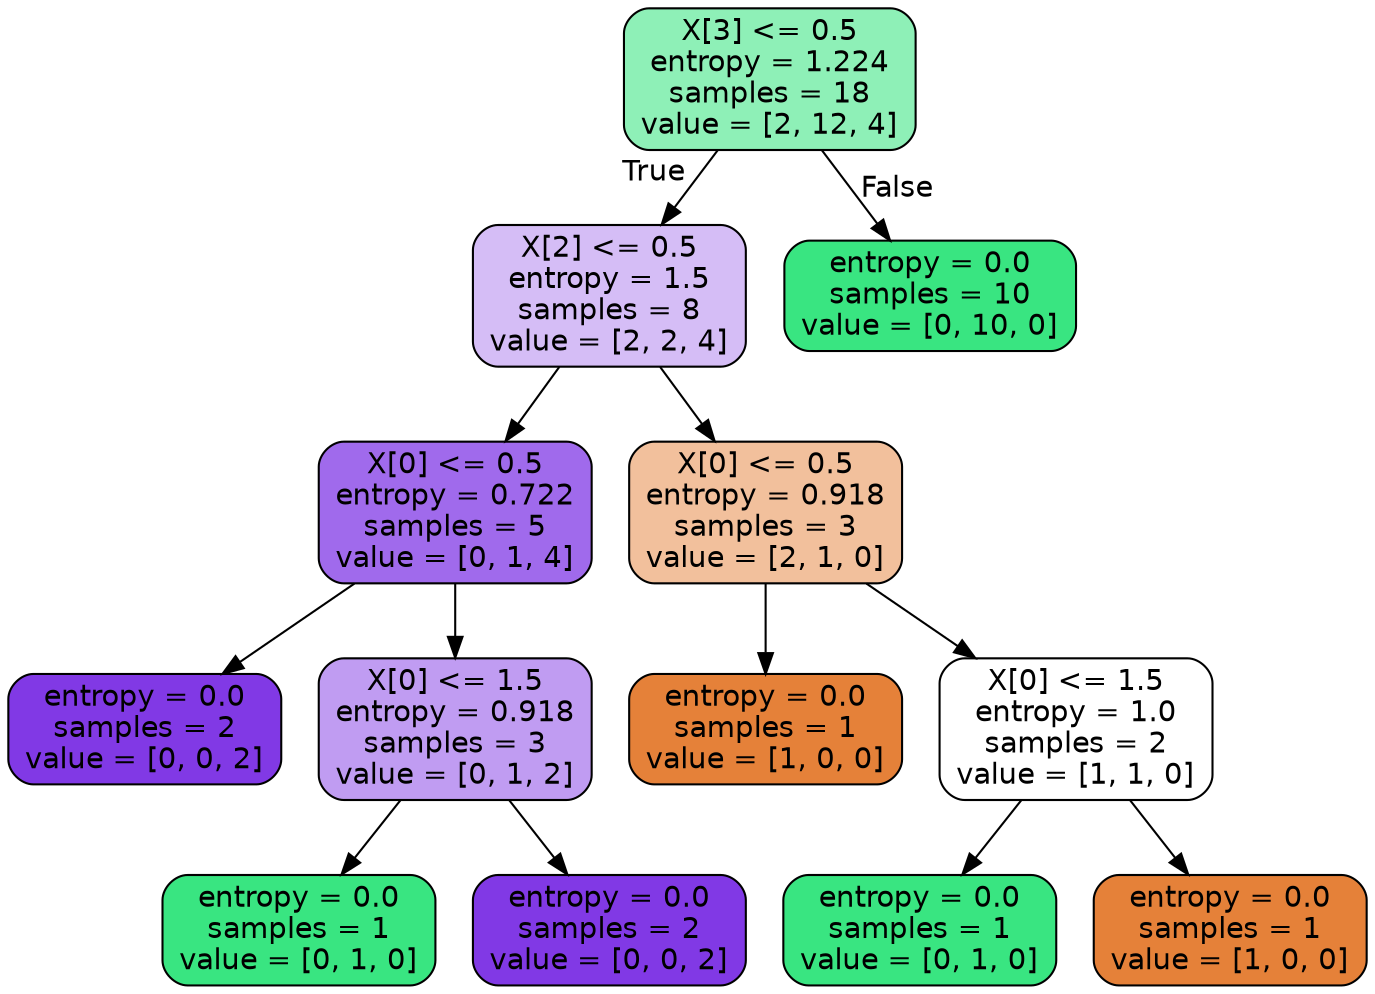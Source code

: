 digraph Tree {
node [shape=box, style="filled, rounded", color="black", fontname="helvetica"] ;
edge [fontname="helvetica"] ;
0 [label="X[3] <= 0.5\nentropy = 1.224\nsamples = 18\nvalue = [2, 12, 4]", fillcolor="#8ef0b7"] ;
1 [label="X[2] <= 0.5\nentropy = 1.5\nsamples = 8\nvalue = [2, 2, 4]", fillcolor="#d5bdf6"] ;
0 -> 1 [labeldistance=2.5, labelangle=45, headlabel="True"] ;
2 [label="X[0] <= 0.5\nentropy = 0.722\nsamples = 5\nvalue = [0, 1, 4]", fillcolor="#a06aec"] ;
1 -> 2 ;
3 [label="entropy = 0.0\nsamples = 2\nvalue = [0, 0, 2]", fillcolor="#8139e5"] ;
2 -> 3 ;
4 [label="X[0] <= 1.5\nentropy = 0.918\nsamples = 3\nvalue = [0, 1, 2]", fillcolor="#c09cf2"] ;
2 -> 4 ;
5 [label="entropy = 0.0\nsamples = 1\nvalue = [0, 1, 0]", fillcolor="#39e581"] ;
4 -> 5 ;
6 [label="entropy = 0.0\nsamples = 2\nvalue = [0, 0, 2]", fillcolor="#8139e5"] ;
4 -> 6 ;
7 [label="X[0] <= 0.5\nentropy = 0.918\nsamples = 3\nvalue = [2, 1, 0]", fillcolor="#f2c09c"] ;
1 -> 7 ;
8 [label="entropy = 0.0\nsamples = 1\nvalue = [1, 0, 0]", fillcolor="#e58139"] ;
7 -> 8 ;
9 [label="X[0] <= 1.5\nentropy = 1.0\nsamples = 2\nvalue = [1, 1, 0]", fillcolor="#ffffff"] ;
7 -> 9 ;
10 [label="entropy = 0.0\nsamples = 1\nvalue = [0, 1, 0]", fillcolor="#39e581"] ;
9 -> 10 ;
11 [label="entropy = 0.0\nsamples = 1\nvalue = [1, 0, 0]", fillcolor="#e58139"] ;
9 -> 11 ;
12 [label="entropy = 0.0\nsamples = 10\nvalue = [0, 10, 0]", fillcolor="#39e581"] ;
0 -> 12 [labeldistance=2.5, labelangle=-45, headlabel="False"] ;
}
